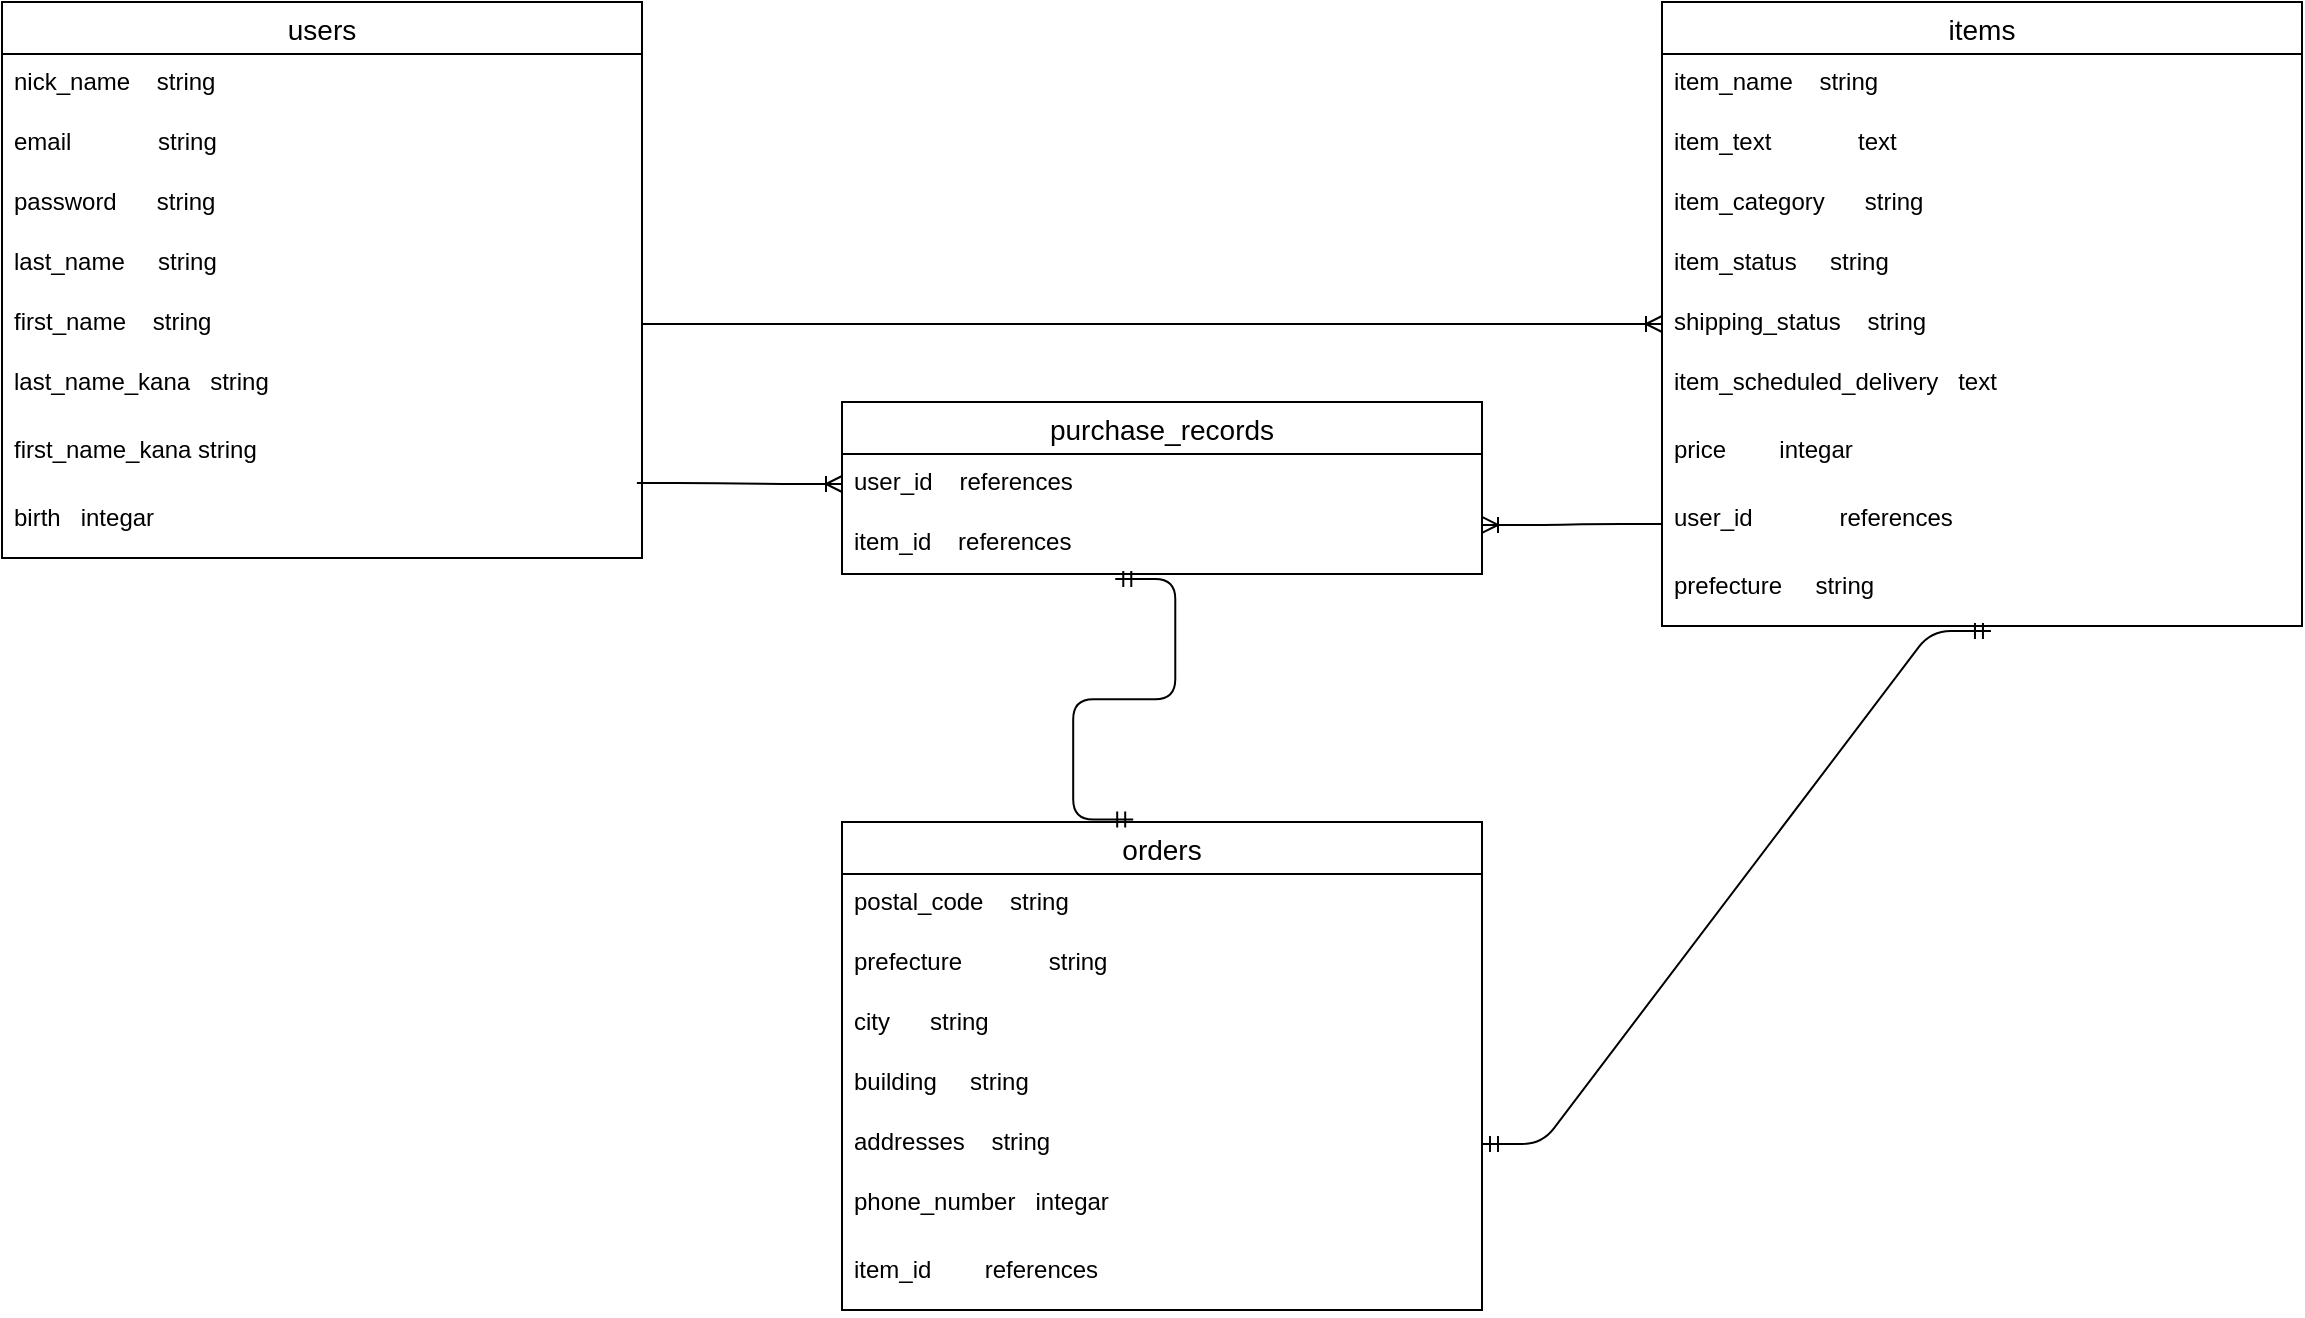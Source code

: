 <mxfile>
    <diagram id="U8npnwZgFbSSCSt4ws53" name="ページ1">
        <mxGraphModel dx="1210" dy="680" grid="1" gridSize="10" guides="1" tooltips="1" connect="1" arrows="1" fold="1" page="1" pageScale="1" pageWidth="827" pageHeight="1169" math="0" shadow="0">
            <root>
                <mxCell id="0"/>
                <mxCell id="1" parent="0"/>
                <object label="users" last_name_kana="string" first_name_kana="" id="2">
                    <mxCell style="swimlane;fontStyle=0;childLayout=stackLayout;horizontal=1;startSize=26;horizontalStack=0;resizeParent=1;resizeParentMax=0;resizeLast=0;collapsible=1;marginBottom=0;align=center;fontSize=14;" parent="1" vertex="1">
                        <mxGeometry x="80" y="80" width="320" height="278" as="geometry">
                            <mxRectangle x="180" y="20" width="70" height="26" as="alternateBounds"/>
                        </mxGeometry>
                    </mxCell>
                </object>
                <mxCell id="5" value="nick_name    string" style="text;strokeColor=none;fillColor=none;spacingLeft=4;spacingRight=4;overflow=hidden;rotatable=0;points=[[0,0.5],[1,0.5]];portConstraint=eastwest;fontSize=12;" parent="2" vertex="1">
                    <mxGeometry y="26" width="320" height="30" as="geometry"/>
                </mxCell>
                <mxCell id="3" value="email             string" style="text;strokeColor=none;fillColor=none;spacingLeft=4;spacingRight=4;overflow=hidden;rotatable=0;points=[[0,0.5],[1,0.5]];portConstraint=eastwest;fontSize=12;" parent="2" vertex="1">
                    <mxGeometry y="56" width="320" height="30" as="geometry"/>
                </mxCell>
                <mxCell id="4" value="password      string" style="text;strokeColor=none;fillColor=none;spacingLeft=4;spacingRight=4;overflow=hidden;rotatable=0;points=[[0,0.5],[1,0.5]];portConstraint=eastwest;fontSize=12;" parent="2" vertex="1">
                    <mxGeometry y="86" width="320" height="30" as="geometry"/>
                </mxCell>
                <mxCell id="6" value="last_name     string" style="text;strokeColor=none;fillColor=none;spacingLeft=4;spacingRight=4;overflow=hidden;rotatable=0;points=[[0,0.5],[1,0.5]];portConstraint=eastwest;fontSize=12;" parent="2" vertex="1">
                    <mxGeometry y="116" width="320" height="30" as="geometry"/>
                </mxCell>
                <mxCell id="7" value="first_name    string" style="text;strokeColor=none;fillColor=none;spacingLeft=4;spacingRight=4;overflow=hidden;rotatable=0;points=[[0,0.5],[1,0.5]];portConstraint=eastwest;fontSize=12;" parent="2" vertex="1">
                    <mxGeometry y="146" width="320" height="30" as="geometry"/>
                </mxCell>
                <mxCell id="8" value="last_name_kana   string" style="text;strokeColor=none;fillColor=none;spacingLeft=4;spacingRight=4;overflow=hidden;rotatable=0;points=[[0,0.5],[1,0.5]];portConstraint=eastwest;fontSize=12;" parent="2" vertex="1">
                    <mxGeometry y="176" width="320" height="34" as="geometry"/>
                </mxCell>
                <mxCell id="36" value="first_name_kana string" style="text;strokeColor=none;fillColor=none;spacingLeft=4;spacingRight=4;overflow=hidden;rotatable=0;points=[[0,0.5],[1,0.5]];portConstraint=eastwest;fontSize=12;" vertex="1" parent="2">
                    <mxGeometry y="210" width="320" height="34" as="geometry"/>
                </mxCell>
                <mxCell id="37" value="birth   integar" style="text;strokeColor=none;fillColor=none;spacingLeft=4;spacingRight=4;overflow=hidden;rotatable=0;points=[[0,0.5],[1,0.5]];portConstraint=eastwest;fontSize=12;" vertex="1" parent="2">
                    <mxGeometry y="244" width="320" height="34" as="geometry"/>
                </mxCell>
                <mxCell id="17" value="items" style="swimlane;fontStyle=0;childLayout=stackLayout;horizontal=1;startSize=26;horizontalStack=0;resizeParent=1;resizeParentMax=0;resizeLast=0;collapsible=1;marginBottom=0;align=center;fontSize=14;" parent="1" vertex="1">
                    <mxGeometry x="910" y="80" width="320" height="312" as="geometry"/>
                </mxCell>
                <mxCell id="18" value="item_name    string" style="text;strokeColor=none;fillColor=none;spacingLeft=4;spacingRight=4;overflow=hidden;rotatable=0;points=[[0,0.5],[1,0.5]];portConstraint=eastwest;fontSize=12;" parent="17" vertex="1">
                    <mxGeometry y="26" width="320" height="30" as="geometry"/>
                </mxCell>
                <mxCell id="19" value="item_text             text" style="text;strokeColor=none;fillColor=none;spacingLeft=4;spacingRight=4;overflow=hidden;rotatable=0;points=[[0,0.5],[1,0.5]];portConstraint=eastwest;fontSize=12;" parent="17" vertex="1">
                    <mxGeometry y="56" width="320" height="30" as="geometry"/>
                </mxCell>
                <mxCell id="20" value="item_category      string" style="text;strokeColor=none;fillColor=none;spacingLeft=4;spacingRight=4;overflow=hidden;rotatable=0;points=[[0,0.5],[1,0.5]];portConstraint=eastwest;fontSize=12;" parent="17" vertex="1">
                    <mxGeometry y="86" width="320" height="30" as="geometry"/>
                </mxCell>
                <mxCell id="21" value="item_status     string" style="text;strokeColor=none;fillColor=none;spacingLeft=4;spacingRight=4;overflow=hidden;rotatable=0;points=[[0,0.5],[1,0.5]];portConstraint=eastwest;fontSize=12;" parent="17" vertex="1">
                    <mxGeometry y="116" width="320" height="30" as="geometry"/>
                </mxCell>
                <mxCell id="22" value="shipping_status    string" style="text;strokeColor=none;fillColor=none;spacingLeft=4;spacingRight=4;overflow=hidden;rotatable=0;points=[[0,0.5],[1,0.5]];portConstraint=eastwest;fontSize=12;" parent="17" vertex="1">
                    <mxGeometry y="146" width="320" height="30" as="geometry"/>
                </mxCell>
                <mxCell id="23" value="item_scheduled_delivery   text" style="text;strokeColor=none;fillColor=none;spacingLeft=4;spacingRight=4;overflow=hidden;rotatable=0;points=[[0,0.5],[1,0.5]];portConstraint=eastwest;fontSize=12;" parent="17" vertex="1">
                    <mxGeometry y="176" width="320" height="34" as="geometry"/>
                </mxCell>
                <mxCell id="38" value="price        integar" style="text;strokeColor=none;fillColor=none;spacingLeft=4;spacingRight=4;overflow=hidden;rotatable=0;points=[[0,0.5],[1,0.5]];portConstraint=eastwest;fontSize=12;" vertex="1" parent="17">
                    <mxGeometry y="210" width="320" height="34" as="geometry"/>
                </mxCell>
                <mxCell id="39" value="user_id             references" style="text;strokeColor=none;fillColor=none;spacingLeft=4;spacingRight=4;overflow=hidden;rotatable=0;points=[[0,0.5],[1,0.5]];portConstraint=eastwest;fontSize=12;" vertex="1" parent="17">
                    <mxGeometry y="244" width="320" height="34" as="geometry"/>
                </mxCell>
                <mxCell id="75" value="prefecture     string" style="text;strokeColor=none;fillColor=none;spacingLeft=4;spacingRight=4;overflow=hidden;rotatable=0;points=[[0,0.5],[1,0.5]];portConstraint=eastwest;fontSize=12;" vertex="1" parent="17">
                    <mxGeometry y="278" width="320" height="34" as="geometry"/>
                </mxCell>
                <object label="orders" last_name_kana="string" first_name_kana="" id="40">
                    <mxCell style="swimlane;fontStyle=0;childLayout=stackLayout;horizontal=1;startSize=26;horizontalStack=0;resizeParent=1;resizeParentMax=0;resizeLast=0;collapsible=1;marginBottom=0;align=center;fontSize=14;" vertex="1" parent="1">
                        <mxGeometry x="500" y="490" width="320" height="244" as="geometry">
                            <mxRectangle x="180" y="20" width="70" height="26" as="alternateBounds"/>
                        </mxGeometry>
                    </mxCell>
                </object>
                <mxCell id="41" value="postal_code    string" style="text;strokeColor=none;fillColor=none;spacingLeft=4;spacingRight=4;overflow=hidden;rotatable=0;points=[[0,0.5],[1,0.5]];portConstraint=eastwest;fontSize=12;" vertex="1" parent="40">
                    <mxGeometry y="26" width="320" height="30" as="geometry"/>
                </mxCell>
                <mxCell id="42" value="prefecture             string" style="text;strokeColor=none;fillColor=none;spacingLeft=4;spacingRight=4;overflow=hidden;rotatable=0;points=[[0,0.5],[1,0.5]];portConstraint=eastwest;fontSize=12;" vertex="1" parent="40">
                    <mxGeometry y="56" width="320" height="30" as="geometry"/>
                </mxCell>
                <mxCell id="43" value="city      string" style="text;strokeColor=none;fillColor=none;spacingLeft=4;spacingRight=4;overflow=hidden;rotatable=0;points=[[0,0.5],[1,0.5]];portConstraint=eastwest;fontSize=12;" vertex="1" parent="40">
                    <mxGeometry y="86" width="320" height="30" as="geometry"/>
                </mxCell>
                <mxCell id="44" value="building     string" style="text;strokeColor=none;fillColor=none;spacingLeft=4;spacingRight=4;overflow=hidden;rotatable=0;points=[[0,0.5],[1,0.5]];portConstraint=eastwest;fontSize=12;" vertex="1" parent="40">
                    <mxGeometry y="116" width="320" height="30" as="geometry"/>
                </mxCell>
                <mxCell id="45" value="addresses    string" style="text;strokeColor=none;fillColor=none;spacingLeft=4;spacingRight=4;overflow=hidden;rotatable=0;points=[[0,0.5],[1,0.5]];portConstraint=eastwest;fontSize=12;" vertex="1" parent="40">
                    <mxGeometry y="146" width="320" height="30" as="geometry"/>
                </mxCell>
                <mxCell id="46" value="phone_number   integar" style="text;strokeColor=none;fillColor=none;spacingLeft=4;spacingRight=4;overflow=hidden;rotatable=0;points=[[0,0.5],[1,0.5]];portConstraint=eastwest;fontSize=12;" vertex="1" parent="40">
                    <mxGeometry y="176" width="320" height="34" as="geometry"/>
                </mxCell>
                <mxCell id="67" value="item_id        references" style="text;strokeColor=none;fillColor=none;spacingLeft=4;spacingRight=4;overflow=hidden;rotatable=0;points=[[0,0.5],[1,0.5]];portConstraint=eastwest;fontSize=12;" vertex="1" parent="40">
                    <mxGeometry y="210" width="320" height="34" as="geometry"/>
                </mxCell>
                <object label="purchase_records" last_name_kana="string" first_name_kana="" id="49">
                    <mxCell style="swimlane;fontStyle=0;childLayout=stackLayout;horizontal=1;startSize=26;horizontalStack=0;resizeParent=1;resizeParentMax=0;resizeLast=0;collapsible=1;marginBottom=0;align=center;fontSize=14;" vertex="1" parent="1">
                        <mxGeometry x="500" y="280" width="320" height="86" as="geometry">
                            <mxRectangle x="180" y="20" width="70" height="26" as="alternateBounds"/>
                        </mxGeometry>
                    </mxCell>
                </object>
                <mxCell id="50" value="user_id    references" style="text;strokeColor=none;fillColor=none;spacingLeft=4;spacingRight=4;overflow=hidden;rotatable=0;points=[[0,0.5],[1,0.5]];portConstraint=eastwest;fontSize=12;" vertex="1" parent="49">
                    <mxGeometry y="26" width="320" height="30" as="geometry"/>
                </mxCell>
                <mxCell id="51" value="item_id    references" style="text;strokeColor=none;fillColor=none;spacingLeft=4;spacingRight=4;overflow=hidden;rotatable=0;points=[[0,0.5],[1,0.5]];portConstraint=eastwest;fontSize=12;" vertex="1" parent="49">
                    <mxGeometry y="56" width="320" height="30" as="geometry"/>
                </mxCell>
                <mxCell id="64" value="" style="edgeStyle=entityRelationEdgeStyle;fontSize=12;html=1;endArrow=ERoneToMany;exitX=1;exitY=0.5;exitDx=0;exitDy=0;entryX=0;entryY=0.5;entryDx=0;entryDy=0;" edge="1" parent="1" source="7" target="22">
                    <mxGeometry width="100" height="100" relative="1" as="geometry">
                        <mxPoint x="490" y="450" as="sourcePoint"/>
                        <mxPoint x="590" y="350" as="targetPoint"/>
                    </mxGeometry>
                </mxCell>
                <mxCell id="70" value="" style="edgeStyle=entityRelationEdgeStyle;fontSize=12;html=1;endArrow=ERoneToMany;exitX=0;exitY=0.5;exitDx=0;exitDy=0;entryX=1;entryY=0.183;entryDx=0;entryDy=0;entryPerimeter=0;" edge="1" parent="1" source="39" target="51">
                    <mxGeometry width="100" height="100" relative="1" as="geometry">
                        <mxPoint x="170" y="310" as="sourcePoint"/>
                        <mxPoint x="270" y="210" as="targetPoint"/>
                    </mxGeometry>
                </mxCell>
                <mxCell id="71" value="" style="edgeStyle=entityRelationEdgeStyle;fontSize=12;html=1;endArrow=ERmandOne;startArrow=ERmandOne;exitX=1;exitY=0.5;exitDx=0;exitDy=0;entryX=0.514;entryY=1.074;entryDx=0;entryDy=0;entryPerimeter=0;" edge="1" parent="1" source="45" target="75">
                    <mxGeometry width="100" height="100" relative="1" as="geometry">
                        <mxPoint x="710" y="469" as="sourcePoint"/>
                        <mxPoint x="710" y="430" as="targetPoint"/>
                    </mxGeometry>
                </mxCell>
                <mxCell id="73" value="" style="edgeStyle=entityRelationEdgeStyle;fontSize=12;html=1;endArrow=ERmandOne;startArrow=ERmandOne;exitX=0.427;exitY=1.083;exitDx=0;exitDy=0;entryX=0.455;entryY=-0.005;entryDx=0;entryDy=0;entryPerimeter=0;exitPerimeter=0;" edge="1" parent="1" source="51" target="40">
                    <mxGeometry width="100" height="100" relative="1" as="geometry">
                        <mxPoint x="870" y="630.01" as="sourcePoint"/>
                        <mxPoint x="1131.52" y="400.002" as="targetPoint"/>
                    </mxGeometry>
                </mxCell>
                <mxCell id="74" value="" style="edgeStyle=entityRelationEdgeStyle;fontSize=12;html=1;endArrow=ERoneToMany;exitX=0.992;exitY=-0.103;exitDx=0;exitDy=0;entryX=0;entryY=0.5;entryDx=0;entryDy=0;exitPerimeter=0;" edge="1" parent="1" source="37" target="50">
                    <mxGeometry width="100" height="100" relative="1" as="geometry">
                        <mxPoint x="459" y="430" as="sourcePoint"/>
                        <mxPoint x="369" y="430.49" as="targetPoint"/>
                    </mxGeometry>
                </mxCell>
            </root>
        </mxGraphModel>
    </diagram>
</mxfile>